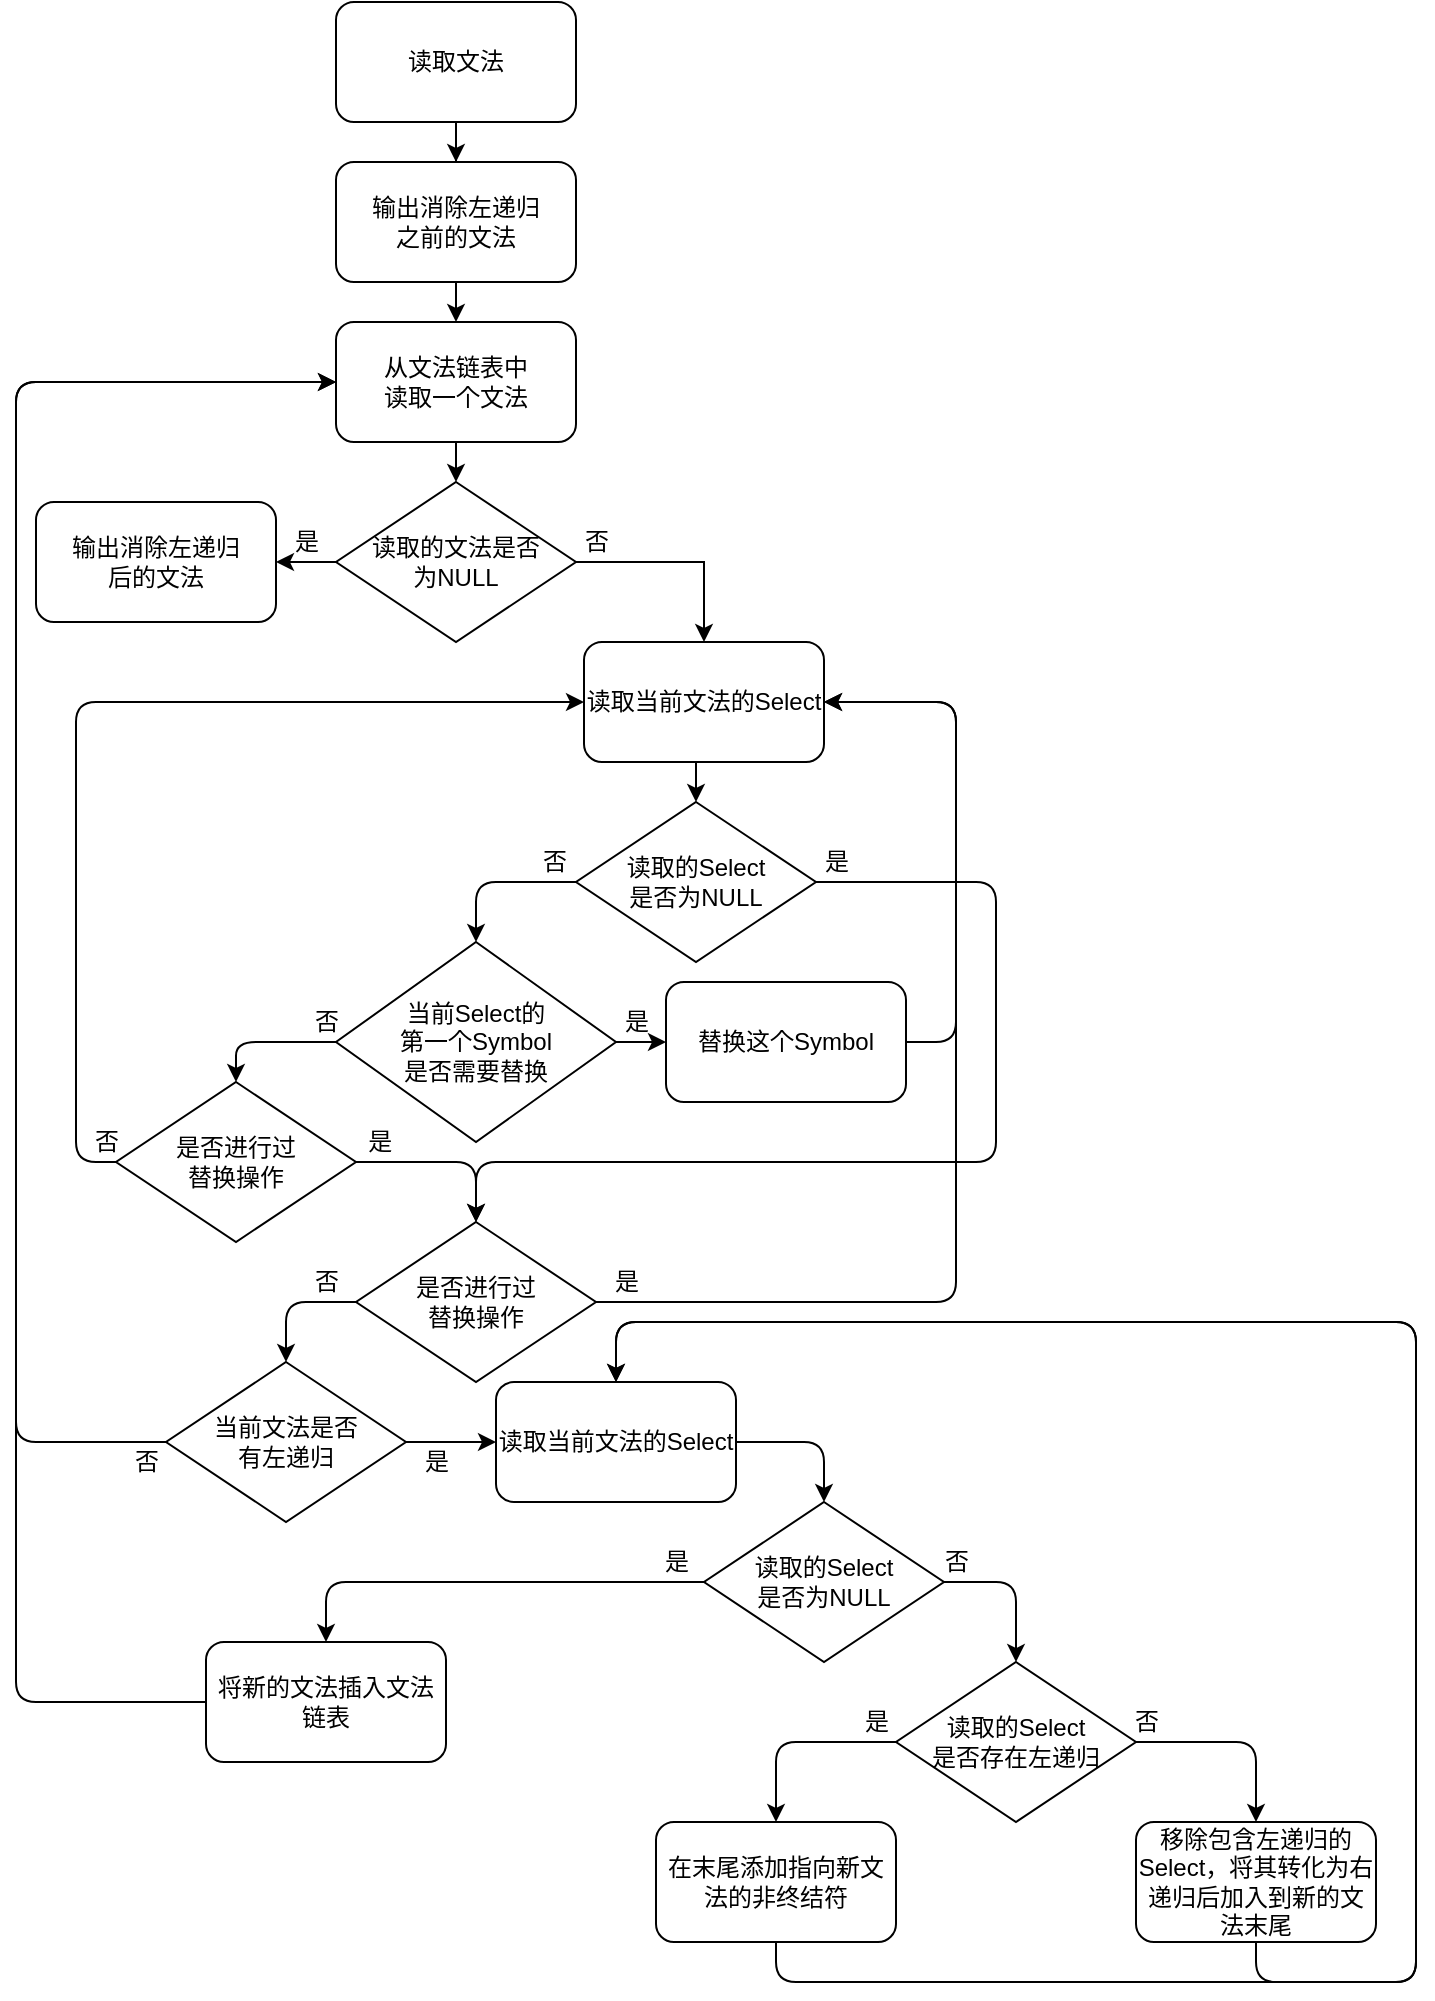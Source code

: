 <mxfile version="13.10.0" type="embed">
    <diagram id="iR4Nhp40x6IQFSmoXaM6" name="第 1 页">
        <mxGraphModel dx="1468" dy="874" grid="1" gridSize="10" guides="1" tooltips="1" connect="1" arrows="1" fold="1" page="1" pageScale="1" pageWidth="827" pageHeight="1169" math="0" shadow="0">
            <root>
                <mxCell id="0"/>
                <mxCell id="1" parent="0"/>
                <mxCell id="20" style="edgeStyle=orthogonalEdgeStyle;rounded=0;orthogonalLoop=1;jettySize=auto;html=1;exitX=0.5;exitY=1;exitDx=0;exitDy=0;" edge="1" parent="1" source="2" target="3">
                    <mxGeometry relative="1" as="geometry"/>
                </mxCell>
                <mxCell id="2" value="读取文法" style="rounded=1;whiteSpace=wrap;html=1;" vertex="1" parent="1">
                    <mxGeometry x="170" y="40" width="120" height="60" as="geometry"/>
                </mxCell>
                <mxCell id="19" style="edgeStyle=orthogonalEdgeStyle;rounded=0;orthogonalLoop=1;jettySize=auto;html=1;exitX=0.5;exitY=1;exitDx=0;exitDy=0;entryX=0.5;entryY=0;entryDx=0;entryDy=0;" edge="1" parent="1" source="3" target="4">
                    <mxGeometry relative="1" as="geometry"/>
                </mxCell>
                <mxCell id="3" value="输出消除左递归&lt;br&gt;之前的文法" style="rounded=1;whiteSpace=wrap;html=1;" vertex="1" parent="1">
                    <mxGeometry x="170" y="120" width="120" height="60" as="geometry"/>
                </mxCell>
                <mxCell id="18" style="edgeStyle=orthogonalEdgeStyle;rounded=0;orthogonalLoop=1;jettySize=auto;html=1;exitX=0.5;exitY=1;exitDx=0;exitDy=0;entryX=0.5;entryY=0;entryDx=0;entryDy=0;" edge="1" parent="1" source="4" target="5">
                    <mxGeometry relative="1" as="geometry"/>
                </mxCell>
                <mxCell id="4" value="从文法链表中&lt;br&gt;读取一个文法" style="rounded=1;whiteSpace=wrap;html=1;" vertex="1" parent="1">
                    <mxGeometry x="170" y="200" width="120" height="60" as="geometry"/>
                </mxCell>
                <mxCell id="16" style="edgeStyle=orthogonalEdgeStyle;rounded=0;orthogonalLoop=1;jettySize=auto;html=1;exitX=1;exitY=0.5;exitDx=0;exitDy=0;entryX=0.5;entryY=0;entryDx=0;entryDy=0;" edge="1" parent="1" source="5" target="7">
                    <mxGeometry relative="1" as="geometry"/>
                </mxCell>
                <mxCell id="65" style="edgeStyle=orthogonalEdgeStyle;rounded=0;orthogonalLoop=1;jettySize=auto;html=1;exitX=0;exitY=0.5;exitDx=0;exitDy=0;entryX=1;entryY=0.5;entryDx=0;entryDy=0;" edge="1" parent="1" source="5" target="22">
                    <mxGeometry relative="1" as="geometry"/>
                </mxCell>
                <mxCell id="5" value="读取的文法是否&lt;br&gt;为NULL" style="rhombus;whiteSpace=wrap;html=1;" vertex="1" parent="1">
                    <mxGeometry x="170" y="280" width="120" height="80" as="geometry"/>
                </mxCell>
                <mxCell id="15" style="edgeStyle=orthogonalEdgeStyle;rounded=0;orthogonalLoop=1;jettySize=auto;html=1;exitX=0.5;exitY=1;exitDx=0;exitDy=0;entryX=0.5;entryY=0;entryDx=0;entryDy=0;" edge="1" parent="1" source="7" target="8">
                    <mxGeometry relative="1" as="geometry"/>
                </mxCell>
                <mxCell id="7" value="读取当前文法的Select" style="rounded=1;whiteSpace=wrap;html=1;" vertex="1" parent="1">
                    <mxGeometry x="294" y="360" width="120" height="60" as="geometry"/>
                </mxCell>
                <mxCell id="8" value="读取的Select&lt;br&gt;是否为NULL" style="rhombus;whiteSpace=wrap;html=1;" vertex="1" parent="1">
                    <mxGeometry x="290" y="440" width="120" height="80" as="geometry"/>
                </mxCell>
                <mxCell id="10" value="当前Select的&lt;br&gt;第一个Symbol&lt;br&gt;是否需要替换" style="rhombus;whiteSpace=wrap;html=1;" vertex="1" parent="1">
                    <mxGeometry x="170" y="510" width="140" height="100" as="geometry"/>
                </mxCell>
                <mxCell id="12" value="是" style="text;html=1;align=center;verticalAlign=middle;resizable=0;points=[];autosize=1;" vertex="1" parent="1">
                    <mxGeometry x="405" y="460" width="30" height="20" as="geometry"/>
                </mxCell>
                <mxCell id="13" value="否" style="text;html=1;align=center;verticalAlign=middle;resizable=0;points=[];autosize=1;" vertex="1" parent="1">
                    <mxGeometry x="264" y="460" width="30" height="20" as="geometry"/>
                </mxCell>
                <mxCell id="21" value="否" style="text;html=1;align=center;verticalAlign=middle;resizable=0;points=[];autosize=1;" vertex="1" parent="1">
                    <mxGeometry x="285" y="300" width="30" height="20" as="geometry"/>
                </mxCell>
                <mxCell id="22" value="输出消除左递归&lt;br&gt;后的文法" style="rounded=1;whiteSpace=wrap;html=1;" vertex="1" parent="1">
                    <mxGeometry x="20" y="290" width="120" height="60" as="geometry"/>
                </mxCell>
                <mxCell id="24" value="是" style="text;html=1;align=center;verticalAlign=middle;resizable=0;points=[];autosize=1;" vertex="1" parent="1">
                    <mxGeometry x="140" y="300" width="30" height="20" as="geometry"/>
                </mxCell>
                <mxCell id="25" value="替换这个Symbol" style="rounded=1;whiteSpace=wrap;html=1;" vertex="1" parent="1">
                    <mxGeometry x="335" y="530" width="120" height="60" as="geometry"/>
                </mxCell>
                <mxCell id="27" value="是" style="text;html=1;align=center;verticalAlign=middle;resizable=0;points=[];autosize=1;" vertex="1" parent="1">
                    <mxGeometry x="305" y="540" width="30" height="20" as="geometry"/>
                </mxCell>
                <mxCell id="35" value="否" style="text;html=1;align=center;verticalAlign=middle;resizable=0;points=[];autosize=1;" vertex="1" parent="1">
                    <mxGeometry x="150" y="540" width="30" height="20" as="geometry"/>
                </mxCell>
                <mxCell id="36" value="是否进行过&lt;br&gt;替换操作" style="rhombus;whiteSpace=wrap;html=1;" vertex="1" parent="1">
                    <mxGeometry x="60" y="580" width="120" height="80" as="geometry"/>
                </mxCell>
                <mxCell id="39" value="否" style="text;html=1;align=center;verticalAlign=middle;resizable=0;points=[];autosize=1;" vertex="1" parent="1">
                    <mxGeometry x="40" y="600" width="30" height="20" as="geometry"/>
                </mxCell>
                <mxCell id="40" value="是否进行过&lt;br&gt;替换操作" style="rhombus;whiteSpace=wrap;html=1;" vertex="1" parent="1">
                    <mxGeometry x="180" y="650" width="120" height="80" as="geometry"/>
                </mxCell>
                <mxCell id="42" value="是" style="text;html=1;align=center;verticalAlign=middle;resizable=0;points=[];autosize=1;" vertex="1" parent="1">
                    <mxGeometry x="300" y="670" width="30" height="20" as="geometry"/>
                </mxCell>
                <mxCell id="46" value="" style="endArrow=classic;html=1;exitX=1;exitY=0.5;exitDx=0;exitDy=0;entryX=1;entryY=0.5;entryDx=0;entryDy=0;" edge="1" parent="1" source="25" target="7">
                    <mxGeometry width="50" height="50" relative="1" as="geometry">
                        <mxPoint x="350" y="680" as="sourcePoint"/>
                        <mxPoint x="400" y="630" as="targetPoint"/>
                        <Array as="points">
                            <mxPoint x="480" y="560"/>
                            <mxPoint x="480" y="390"/>
                        </Array>
                    </mxGeometry>
                </mxCell>
                <mxCell id="47" value="" style="endArrow=classic;html=1;exitX=1;exitY=0.5;exitDx=0;exitDy=0;entryX=1;entryY=0.5;entryDx=0;entryDy=0;" edge="1" parent="1" source="40" target="7">
                    <mxGeometry width="50" height="50" relative="1" as="geometry">
                        <mxPoint x="350" y="770" as="sourcePoint"/>
                        <mxPoint x="400" y="720" as="targetPoint"/>
                        <Array as="points">
                            <mxPoint x="480" y="690"/>
                            <mxPoint x="480" y="390"/>
                        </Array>
                    </mxGeometry>
                </mxCell>
                <mxCell id="48" value="" style="endArrow=classic;html=1;exitX=1;exitY=0.5;exitDx=0;exitDy=0;entryX=0.5;entryY=0;entryDx=0;entryDy=0;" edge="1" parent="1" source="8" target="40">
                    <mxGeometry width="50" height="50" relative="1" as="geometry">
                        <mxPoint x="350" y="600" as="sourcePoint"/>
                        <mxPoint x="370" y="680" as="targetPoint"/>
                        <Array as="points">
                            <mxPoint x="500" y="480"/>
                            <mxPoint x="500" y="620"/>
                            <mxPoint x="240" y="620"/>
                        </Array>
                    </mxGeometry>
                </mxCell>
                <mxCell id="49" value="" style="endArrow=classic;html=1;exitX=0;exitY=0.5;exitDx=0;exitDy=0;entryX=0.5;entryY=0;entryDx=0;entryDy=0;" edge="1" parent="1" source="8" target="10">
                    <mxGeometry width="50" height="50" relative="1" as="geometry">
                        <mxPoint x="350" y="600" as="sourcePoint"/>
                        <mxPoint x="400" y="550" as="targetPoint"/>
                        <Array as="points">
                            <mxPoint x="280" y="480"/>
                            <mxPoint x="270" y="480"/>
                            <mxPoint x="240" y="480"/>
                        </Array>
                    </mxGeometry>
                </mxCell>
                <mxCell id="50" value="" style="endArrow=classic;html=1;exitX=1;exitY=0.5;exitDx=0;exitDy=0;entryX=0;entryY=0.5;entryDx=0;entryDy=0;" edge="1" parent="1" source="10" target="25">
                    <mxGeometry width="50" height="50" relative="1" as="geometry">
                        <mxPoint x="350" y="600" as="sourcePoint"/>
                        <mxPoint x="320" y="610" as="targetPoint"/>
                        <Array as="points"/>
                    </mxGeometry>
                </mxCell>
                <mxCell id="51" value="" style="endArrow=classic;html=1;exitX=0;exitY=0.5;exitDx=0;exitDy=0;entryX=0.5;entryY=0;entryDx=0;entryDy=0;" edge="1" parent="1" source="10" target="36">
                    <mxGeometry width="50" height="50" relative="1" as="geometry">
                        <mxPoint x="350" y="600" as="sourcePoint"/>
                        <mxPoint x="400" y="550" as="targetPoint"/>
                        <Array as="points">
                            <mxPoint x="120" y="560"/>
                            <mxPoint x="120" y="580"/>
                        </Array>
                    </mxGeometry>
                </mxCell>
                <mxCell id="52" value="" style="endArrow=classic;html=1;exitX=0;exitY=0.5;exitDx=0;exitDy=0;entryX=0;entryY=0.5;entryDx=0;entryDy=0;" edge="1" parent="1" source="36" target="7">
                    <mxGeometry width="50" height="50" relative="1" as="geometry">
                        <mxPoint x="350" y="600" as="sourcePoint"/>
                        <mxPoint x="400" y="550" as="targetPoint"/>
                        <Array as="points">
                            <mxPoint x="40" y="620"/>
                            <mxPoint x="40" y="580"/>
                            <mxPoint x="40" y="480"/>
                            <mxPoint x="40" y="390"/>
                            <mxPoint x="240" y="390"/>
                        </Array>
                    </mxGeometry>
                </mxCell>
                <mxCell id="54" value="&amp;nbsp;是" style="text;html=1;align=center;verticalAlign=middle;resizable=0;points=[];autosize=1;" vertex="1" parent="1">
                    <mxGeometry x="175" y="600" width="30" height="20" as="geometry"/>
                </mxCell>
                <mxCell id="55" value="否" style="text;html=1;align=center;verticalAlign=middle;resizable=0;points=[];autosize=1;" vertex="1" parent="1">
                    <mxGeometry x="150" y="670" width="30" height="20" as="geometry"/>
                </mxCell>
                <mxCell id="56" value="当前文法是否&lt;br&gt;有左递归" style="rhombus;whiteSpace=wrap;html=1;" vertex="1" parent="1">
                    <mxGeometry x="85" y="720" width="120" height="80" as="geometry"/>
                </mxCell>
                <mxCell id="57" value="" style="endArrow=classic;html=1;exitX=0;exitY=0.5;exitDx=0;exitDy=0;entryX=0.5;entryY=0;entryDx=0;entryDy=0;" edge="1" parent="1" source="40" target="56">
                    <mxGeometry width="50" height="50" relative="1" as="geometry">
                        <mxPoint x="350" y="850" as="sourcePoint"/>
                        <mxPoint x="400" y="800" as="targetPoint"/>
                        <Array as="points">
                            <mxPoint x="145" y="690"/>
                        </Array>
                    </mxGeometry>
                </mxCell>
                <mxCell id="58" value="" style="endArrow=classic;html=1;exitX=0;exitY=0.5;exitDx=0;exitDy=0;entryX=0;entryY=0.5;entryDx=0;entryDy=0;" edge="1" parent="1" source="56" target="4">
                    <mxGeometry width="50" height="50" relative="1" as="geometry">
                        <mxPoint x="240" y="770" as="sourcePoint"/>
                        <mxPoint x="270" y="660" as="targetPoint"/>
                        <Array as="points">
                            <mxPoint x="10" y="760"/>
                            <mxPoint x="10" y="230"/>
                        </Array>
                    </mxGeometry>
                </mxCell>
                <mxCell id="59" value="否" style="text;html=1;align=center;verticalAlign=middle;resizable=0;points=[];autosize=1;" vertex="1" parent="1">
                    <mxGeometry x="60" y="760" width="30" height="20" as="geometry"/>
                </mxCell>
                <mxCell id="60" value="是" style="text;html=1;align=center;verticalAlign=middle;resizable=0;points=[];autosize=1;" vertex="1" parent="1">
                    <mxGeometry x="205" y="760" width="30" height="20" as="geometry"/>
                </mxCell>
                <mxCell id="61" value="读取当前文法的Select" style="rounded=1;whiteSpace=wrap;html=1;" vertex="1" parent="1">
                    <mxGeometry x="250" y="730" width="120" height="60" as="geometry"/>
                </mxCell>
                <mxCell id="62" value="" style="endArrow=classic;html=1;exitX=1;exitY=0.5;exitDx=0;exitDy=0;entryX=0;entryY=0.5;entryDx=0;entryDy=0;" edge="1" parent="1" source="56" target="61">
                    <mxGeometry width="50" height="50" relative="1" as="geometry">
                        <mxPoint x="240" y="850" as="sourcePoint"/>
                        <mxPoint x="290" y="800" as="targetPoint"/>
                    </mxGeometry>
                </mxCell>
                <mxCell id="67" value="读取的Select&lt;br&gt;是否为NULL" style="rhombus;whiteSpace=wrap;html=1;" vertex="1" parent="1">
                    <mxGeometry x="354" y="790" width="120" height="80" as="geometry"/>
                </mxCell>
                <mxCell id="68" value="" style="endArrow=classic;html=1;exitX=1;exitY=0.5;exitDx=0;exitDy=0;entryX=0.5;entryY=0;entryDx=0;entryDy=0;" edge="1" parent="1" source="61" target="67">
                    <mxGeometry width="50" height="50" relative="1" as="geometry">
                        <mxPoint x="240" y="770" as="sourcePoint"/>
                        <mxPoint x="290" y="720" as="targetPoint"/>
                        <Array as="points">
                            <mxPoint x="414" y="760"/>
                        </Array>
                    </mxGeometry>
                </mxCell>
                <mxCell id="70" value="" style="endArrow=classic;html=1;exitX=1;exitY=0.5;exitDx=0;exitDy=0;entryX=0.5;entryY=0;entryDx=0;entryDy=0;" edge="1" parent="1" source="67" target="72">
                    <mxGeometry width="50" height="50" relative="1" as="geometry">
                        <mxPoint x="400" y="770" as="sourcePoint"/>
                        <mxPoint x="510" y="830" as="targetPoint"/>
                        <Array as="points">
                            <mxPoint x="510" y="830"/>
                        </Array>
                    </mxGeometry>
                </mxCell>
                <mxCell id="71" value="否" style="text;html=1;align=center;verticalAlign=middle;resizable=0;points=[];autosize=1;" vertex="1" parent="1">
                    <mxGeometry x="465" y="810" width="30" height="20" as="geometry"/>
                </mxCell>
                <mxCell id="72" value="读取的Select&lt;br&gt;是否存在左递归" style="rhombus;whiteSpace=wrap;html=1;" vertex="1" parent="1">
                    <mxGeometry x="450" y="870" width="120" height="80" as="geometry"/>
                </mxCell>
                <mxCell id="73" value="" style="endArrow=classic;html=1;exitX=0;exitY=0.5;exitDx=0;exitDy=0;entryX=0.5;entryY=0;entryDx=0;entryDy=0;" edge="1" parent="1" source="72" target="79">
                    <mxGeometry width="50" height="50" relative="1" as="geometry">
                        <mxPoint x="400" y="930" as="sourcePoint"/>
                        <mxPoint x="410" y="920" as="targetPoint"/>
                        <Array as="points">
                            <mxPoint x="390" y="910"/>
                        </Array>
                    </mxGeometry>
                </mxCell>
                <mxCell id="74" value="" style="endArrow=classic;html=1;exitX=1;exitY=0.5;exitDx=0;exitDy=0;entryX=0.5;entryY=0;entryDx=0;entryDy=0;" edge="1" parent="1" source="72" target="82">
                    <mxGeometry width="50" height="50" relative="1" as="geometry">
                        <mxPoint x="400" y="930" as="sourcePoint"/>
                        <mxPoint x="620" y="910" as="targetPoint"/>
                        <Array as="points">
                            <mxPoint x="630" y="910"/>
                        </Array>
                    </mxGeometry>
                </mxCell>
                <mxCell id="75" value="将新的文法插入文法链表" style="rounded=1;whiteSpace=wrap;html=1;" vertex="1" parent="1">
                    <mxGeometry x="105" y="860" width="120" height="60" as="geometry"/>
                </mxCell>
                <mxCell id="76" value="" style="endArrow=classic;html=1;exitX=0;exitY=0.5;exitDx=0;exitDy=0;entryX=0.5;entryY=0;entryDx=0;entryDy=0;" edge="1" parent="1" source="67" target="75">
                    <mxGeometry width="50" height="50" relative="1" as="geometry">
                        <mxPoint x="400" y="850" as="sourcePoint"/>
                        <mxPoint x="450" y="800" as="targetPoint"/>
                        <Array as="points">
                            <mxPoint x="165" y="830"/>
                        </Array>
                    </mxGeometry>
                </mxCell>
                <mxCell id="77" value="是" style="text;html=1;align=center;verticalAlign=middle;resizable=0;points=[];autosize=1;" vertex="1" parent="1">
                    <mxGeometry x="325" y="810" width="30" height="20" as="geometry"/>
                </mxCell>
                <mxCell id="78" value="" style="endArrow=classic;html=1;exitX=0;exitY=0.5;exitDx=0;exitDy=0;entryX=0;entryY=0.5;entryDx=0;entryDy=0;" edge="1" parent="1" source="75" target="4">
                    <mxGeometry width="50" height="50" relative="1" as="geometry">
                        <mxPoint x="260" y="930" as="sourcePoint"/>
                        <mxPoint x="310" y="880" as="targetPoint"/>
                        <Array as="points">
                            <mxPoint x="10" y="890"/>
                            <mxPoint x="10" y="230"/>
                        </Array>
                    </mxGeometry>
                </mxCell>
                <mxCell id="79" value="在末尾添加指向新文法的非终结符" style="rounded=1;whiteSpace=wrap;html=1;" vertex="1" parent="1">
                    <mxGeometry x="330" y="950" width="120" height="60" as="geometry"/>
                </mxCell>
                <mxCell id="80" value="否" style="text;html=1;align=center;verticalAlign=middle;resizable=0;points=[];autosize=1;" vertex="1" parent="1">
                    <mxGeometry x="560" y="890" width="30" height="20" as="geometry"/>
                </mxCell>
                <mxCell id="81" value="是" style="text;html=1;align=center;verticalAlign=middle;resizable=0;points=[];autosize=1;" vertex="1" parent="1">
                    <mxGeometry x="425" y="890" width="30" height="20" as="geometry"/>
                </mxCell>
                <mxCell id="82" value="移除包含左递归的Select，将其转化为右递归后加入到新的文法末尾" style="rounded=1;whiteSpace=wrap;html=1;" vertex="1" parent="1">
                    <mxGeometry x="570" y="950" width="120" height="60" as="geometry"/>
                </mxCell>
                <mxCell id="85" value="" style="endArrow=classic;html=1;exitX=0.5;exitY=1;exitDx=0;exitDy=0;entryX=0.5;entryY=0;entryDx=0;entryDy=0;" edge="1" parent="1" source="79" target="61">
                    <mxGeometry width="50" height="50" relative="1" as="geometry">
                        <mxPoint x="250" y="930" as="sourcePoint"/>
                        <mxPoint x="300" y="880" as="targetPoint"/>
                        <Array as="points">
                            <mxPoint x="390" y="1030"/>
                            <mxPoint x="710" y="1030"/>
                            <mxPoint x="710" y="700"/>
                            <mxPoint x="310" y="700"/>
                        </Array>
                    </mxGeometry>
                </mxCell>
                <mxCell id="86" value="" style="endArrow=classic;html=1;exitX=0.5;exitY=1;exitDx=0;exitDy=0;entryX=0.5;entryY=0;entryDx=0;entryDy=0;" edge="1" parent="1" source="82" target="61">
                    <mxGeometry width="50" height="50" relative="1" as="geometry">
                        <mxPoint x="670" y="930" as="sourcePoint"/>
                        <mxPoint x="720" y="880" as="targetPoint"/>
                        <Array as="points">
                            <mxPoint x="630" y="1030"/>
                            <mxPoint x="710" y="1030"/>
                            <mxPoint x="710" y="700"/>
                            <mxPoint x="310" y="700"/>
                        </Array>
                    </mxGeometry>
                </mxCell>
                <mxCell id="87" value="" style="endArrow=classic;html=1;exitX=1;exitY=0.5;exitDx=0;exitDy=0;entryX=0.5;entryY=0;entryDx=0;entryDy=0;" edge="1" parent="1" source="36" target="40">
                    <mxGeometry width="50" height="50" relative="1" as="geometry">
                        <mxPoint x="450" y="600" as="sourcePoint"/>
                        <mxPoint x="500" y="550" as="targetPoint"/>
                        <Array as="points">
                            <mxPoint x="240" y="620"/>
                        </Array>
                    </mxGeometry>
                </mxCell>
            </root>
        </mxGraphModel>
    </diagram>
</mxfile>